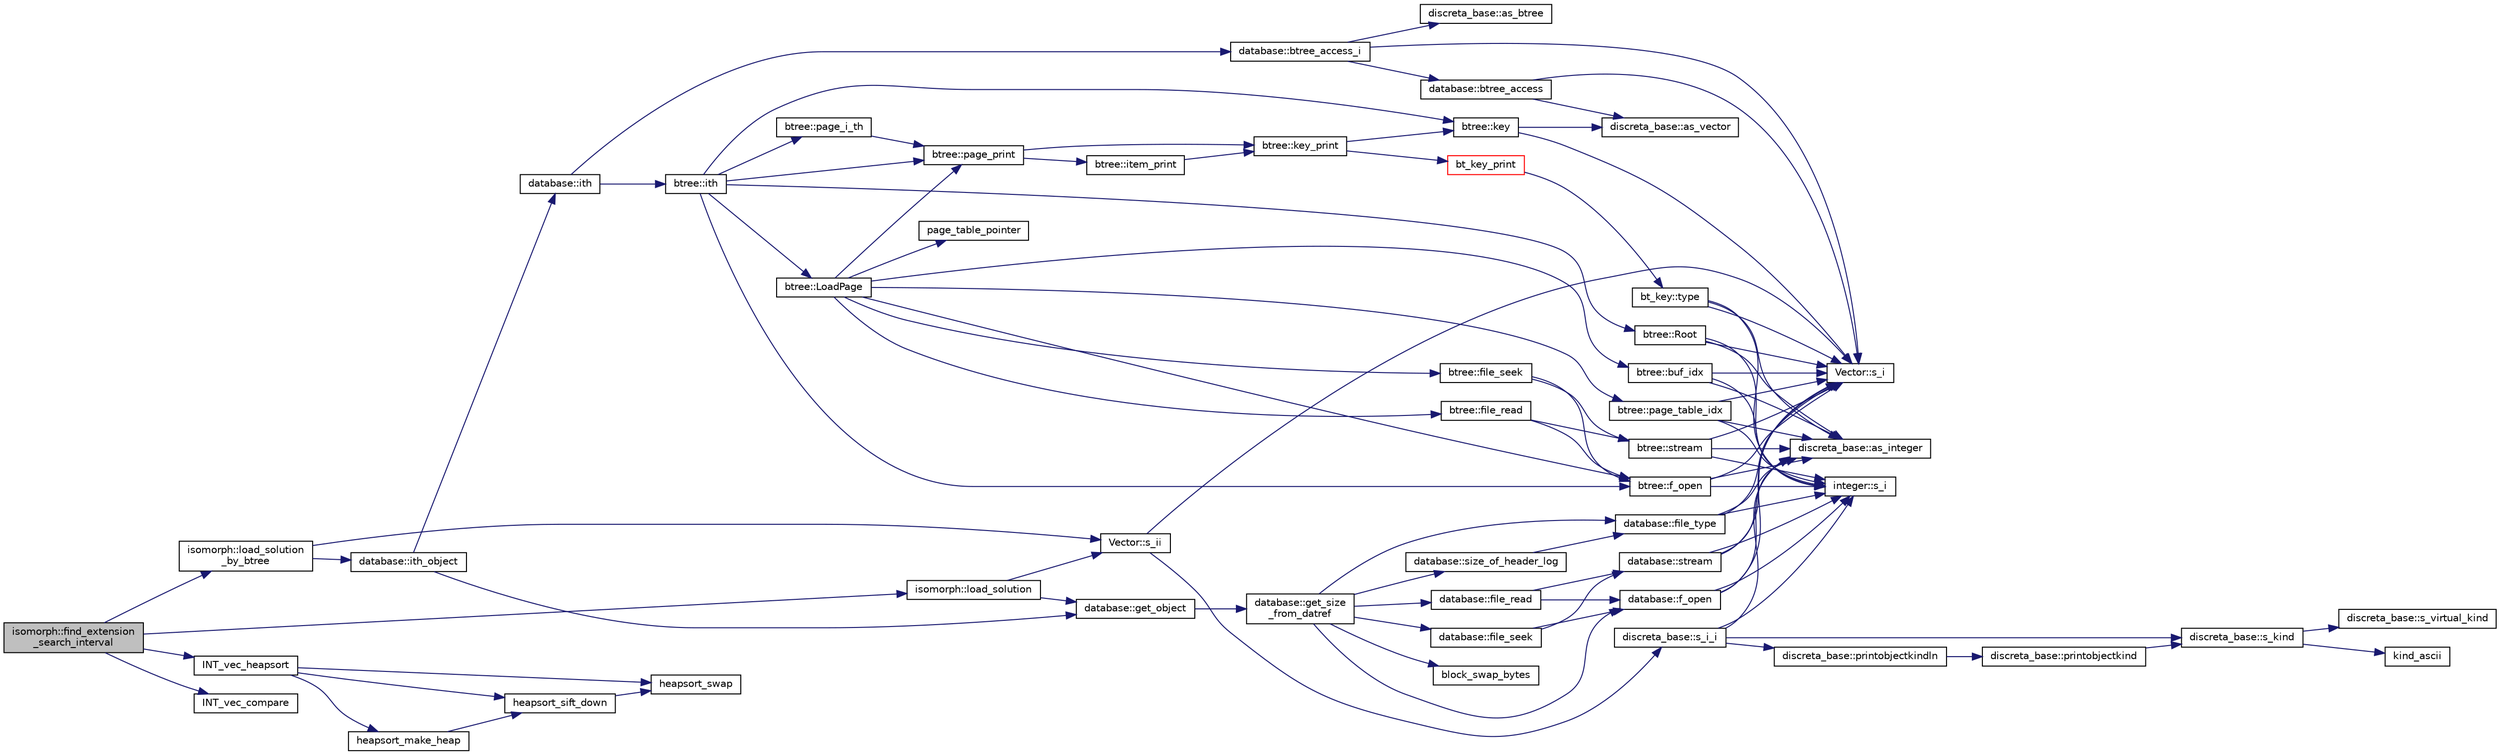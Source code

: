 digraph "isomorph::find_extension_search_interval"
{
  edge [fontname="Helvetica",fontsize="10",labelfontname="Helvetica",labelfontsize="10"];
  node [fontname="Helvetica",fontsize="10",shape=record];
  rankdir="LR";
  Node2677 [label="isomorph::find_extension\l_search_interval",height=0.2,width=0.4,color="black", fillcolor="grey75", style="filled", fontcolor="black"];
  Node2677 -> Node2678 [color="midnightblue",fontsize="10",style="solid",fontname="Helvetica"];
  Node2678 [label="isomorph::load_solution\l_by_btree",height=0.2,width=0.4,color="black", fillcolor="white", style="filled",URL="$d3/d5f/classisomorph.html#a7e1d9b879292c9f8c6a83c03073826f3"];
  Node2678 -> Node2679 [color="midnightblue",fontsize="10",style="solid",fontname="Helvetica"];
  Node2679 [label="database::ith_object",height=0.2,width=0.4,color="black", fillcolor="white", style="filled",URL="$db/d72/classdatabase.html#a1516bb38a4c846172354291271700d07"];
  Node2679 -> Node2680 [color="midnightblue",fontsize="10",style="solid",fontname="Helvetica"];
  Node2680 [label="database::ith",height=0.2,width=0.4,color="black", fillcolor="white", style="filled",URL="$db/d72/classdatabase.html#af17af33b686cba55558237b04714108f"];
  Node2680 -> Node2681 [color="midnightblue",fontsize="10",style="solid",fontname="Helvetica"];
  Node2681 [label="database::btree_access_i",height=0.2,width=0.4,color="black", fillcolor="white", style="filled",URL="$db/d72/classdatabase.html#a215047d1b32b8bd54f91a7bdca168eee"];
  Node2681 -> Node2682 [color="midnightblue",fontsize="10",style="solid",fontname="Helvetica"];
  Node2682 [label="database::btree_access",height=0.2,width=0.4,color="black", fillcolor="white", style="filled",URL="$db/d72/classdatabase.html#a30109ba5488b06111439f887fc1ac499"];
  Node2682 -> Node2683 [color="midnightblue",fontsize="10",style="solid",fontname="Helvetica"];
  Node2683 [label="Vector::s_i",height=0.2,width=0.4,color="black", fillcolor="white", style="filled",URL="$d5/db2/class_vector.html#a1c4fe1752523df8119f70dd550244871"];
  Node2682 -> Node2684 [color="midnightblue",fontsize="10",style="solid",fontname="Helvetica"];
  Node2684 [label="discreta_base::as_vector",height=0.2,width=0.4,color="black", fillcolor="white", style="filled",URL="$d7/d71/classdiscreta__base.html#a7bdd6cae39c380b128ee9e17e42cf020"];
  Node2681 -> Node2683 [color="midnightblue",fontsize="10",style="solid",fontname="Helvetica"];
  Node2681 -> Node2685 [color="midnightblue",fontsize="10",style="solid",fontname="Helvetica"];
  Node2685 [label="discreta_base::as_btree",height=0.2,width=0.4,color="black", fillcolor="white", style="filled",URL="$d7/d71/classdiscreta__base.html#a78e76674cef2ec113c17989c11288778"];
  Node2680 -> Node2686 [color="midnightblue",fontsize="10",style="solid",fontname="Helvetica"];
  Node2686 [label="btree::ith",height=0.2,width=0.4,color="black", fillcolor="white", style="filled",URL="$dd/db0/classbtree.html#aba50733eb0d292c2fd103cd6721cc1d6"];
  Node2686 -> Node2687 [color="midnightblue",fontsize="10",style="solid",fontname="Helvetica"];
  Node2687 [label="btree::f_open",height=0.2,width=0.4,color="black", fillcolor="white", style="filled",URL="$dd/db0/classbtree.html#a192d74607f02ea8e0ad631d6e6fd6704"];
  Node2687 -> Node2683 [color="midnightblue",fontsize="10",style="solid",fontname="Helvetica"];
  Node2687 -> Node2688 [color="midnightblue",fontsize="10",style="solid",fontname="Helvetica"];
  Node2688 [label="discreta_base::as_integer",height=0.2,width=0.4,color="black", fillcolor="white", style="filled",URL="$d7/d71/classdiscreta__base.html#a00d7691eaf874fd283d942692fe8dd26"];
  Node2687 -> Node2689 [color="midnightblue",fontsize="10",style="solid",fontname="Helvetica"];
  Node2689 [label="integer::s_i",height=0.2,width=0.4,color="black", fillcolor="white", style="filled",URL="$d0/de5/classinteger.html#adf28e9f94d4c844adaa950deeb80b904"];
  Node2686 -> Node2690 [color="midnightblue",fontsize="10",style="solid",fontname="Helvetica"];
  Node2690 [label="btree::Root",height=0.2,width=0.4,color="black", fillcolor="white", style="filled",URL="$dd/db0/classbtree.html#a2fd65be715ab94bf4a764c4f582a642b"];
  Node2690 -> Node2683 [color="midnightblue",fontsize="10",style="solid",fontname="Helvetica"];
  Node2690 -> Node2688 [color="midnightblue",fontsize="10",style="solid",fontname="Helvetica"];
  Node2690 -> Node2689 [color="midnightblue",fontsize="10",style="solid",fontname="Helvetica"];
  Node2686 -> Node2691 [color="midnightblue",fontsize="10",style="solid",fontname="Helvetica"];
  Node2691 [label="btree::LoadPage",height=0.2,width=0.4,color="black", fillcolor="white", style="filled",URL="$dd/db0/classbtree.html#a29d23b8b151b6b793aa1184ca6ccc947"];
  Node2691 -> Node2687 [color="midnightblue",fontsize="10",style="solid",fontname="Helvetica"];
  Node2691 -> Node2692 [color="midnightblue",fontsize="10",style="solid",fontname="Helvetica"];
  Node2692 [label="btree::buf_idx",height=0.2,width=0.4,color="black", fillcolor="white", style="filled",URL="$dd/db0/classbtree.html#a6a928fc93c93d8b5a83ad1ba699b453e"];
  Node2692 -> Node2683 [color="midnightblue",fontsize="10",style="solid",fontname="Helvetica"];
  Node2692 -> Node2688 [color="midnightblue",fontsize="10",style="solid",fontname="Helvetica"];
  Node2692 -> Node2689 [color="midnightblue",fontsize="10",style="solid",fontname="Helvetica"];
  Node2691 -> Node2693 [color="midnightblue",fontsize="10",style="solid",fontname="Helvetica"];
  Node2693 [label="page_table_pointer",height=0.2,width=0.4,color="black", fillcolor="white", style="filled",URL="$d9/d60/discreta_8h.html#a53208086adbea2817fe45f917410d9d0"];
  Node2691 -> Node2694 [color="midnightblue",fontsize="10",style="solid",fontname="Helvetica"];
  Node2694 [label="btree::page_table_idx",height=0.2,width=0.4,color="black", fillcolor="white", style="filled",URL="$dd/db0/classbtree.html#abc6a6f309e4c61cb5a7f4c4a248d384d"];
  Node2694 -> Node2683 [color="midnightblue",fontsize="10",style="solid",fontname="Helvetica"];
  Node2694 -> Node2688 [color="midnightblue",fontsize="10",style="solid",fontname="Helvetica"];
  Node2694 -> Node2689 [color="midnightblue",fontsize="10",style="solid",fontname="Helvetica"];
  Node2691 -> Node2695 [color="midnightblue",fontsize="10",style="solid",fontname="Helvetica"];
  Node2695 [label="btree::file_seek",height=0.2,width=0.4,color="black", fillcolor="white", style="filled",URL="$dd/db0/classbtree.html#a829c985973c7c164fda2d81398e13504"];
  Node2695 -> Node2687 [color="midnightblue",fontsize="10",style="solid",fontname="Helvetica"];
  Node2695 -> Node2696 [color="midnightblue",fontsize="10",style="solid",fontname="Helvetica"];
  Node2696 [label="btree::stream",height=0.2,width=0.4,color="black", fillcolor="white", style="filled",URL="$dd/db0/classbtree.html#af99e68df8c3674b7d77ed80a8bbcffac"];
  Node2696 -> Node2683 [color="midnightblue",fontsize="10",style="solid",fontname="Helvetica"];
  Node2696 -> Node2688 [color="midnightblue",fontsize="10",style="solid",fontname="Helvetica"];
  Node2696 -> Node2689 [color="midnightblue",fontsize="10",style="solid",fontname="Helvetica"];
  Node2691 -> Node2697 [color="midnightblue",fontsize="10",style="solid",fontname="Helvetica"];
  Node2697 [label="btree::file_read",height=0.2,width=0.4,color="black", fillcolor="white", style="filled",URL="$dd/db0/classbtree.html#ab0b9bbc01c3d3836048934e90aec5f6c"];
  Node2697 -> Node2687 [color="midnightblue",fontsize="10",style="solid",fontname="Helvetica"];
  Node2697 -> Node2696 [color="midnightblue",fontsize="10",style="solid",fontname="Helvetica"];
  Node2691 -> Node2698 [color="midnightblue",fontsize="10",style="solid",fontname="Helvetica"];
  Node2698 [label="btree::page_print",height=0.2,width=0.4,color="black", fillcolor="white", style="filled",URL="$dd/db0/classbtree.html#ae6ffbcdff58a0c738d1a0e27a963da5d"];
  Node2698 -> Node2699 [color="midnightblue",fontsize="10",style="solid",fontname="Helvetica"];
  Node2699 [label="btree::item_print",height=0.2,width=0.4,color="black", fillcolor="white", style="filled",URL="$dd/db0/classbtree.html#aca05a17e852f911cf7b1a971e7e7ad08"];
  Node2699 -> Node2700 [color="midnightblue",fontsize="10",style="solid",fontname="Helvetica"];
  Node2700 [label="btree::key_print",height=0.2,width=0.4,color="black", fillcolor="white", style="filled",URL="$dd/db0/classbtree.html#a4d527d5afa4891a2fa69fc1a07c48627"];
  Node2700 -> Node2701 [color="midnightblue",fontsize="10",style="solid",fontname="Helvetica"];
  Node2701 [label="bt_key_print",height=0.2,width=0.4,color="red", fillcolor="white", style="filled",URL="$d0/db3/bt__key_8_c.html#a14b2a3662044cca4e54d45f271c947aa"];
  Node2701 -> Node2702 [color="midnightblue",fontsize="10",style="solid",fontname="Helvetica"];
  Node2702 [label="bt_key::type",height=0.2,width=0.4,color="black", fillcolor="white", style="filled",URL="$d1/de5/classbt__key.html#ae788a415a20f75fe7160408a055bb33f"];
  Node2702 -> Node2683 [color="midnightblue",fontsize="10",style="solid",fontname="Helvetica"];
  Node2702 -> Node2688 [color="midnightblue",fontsize="10",style="solid",fontname="Helvetica"];
  Node2702 -> Node2689 [color="midnightblue",fontsize="10",style="solid",fontname="Helvetica"];
  Node2700 -> Node2709 [color="midnightblue",fontsize="10",style="solid",fontname="Helvetica"];
  Node2709 [label="btree::key",height=0.2,width=0.4,color="black", fillcolor="white", style="filled",URL="$dd/db0/classbtree.html#abc561b2c60acc5a699637b7eb2549503"];
  Node2709 -> Node2683 [color="midnightblue",fontsize="10",style="solid",fontname="Helvetica"];
  Node2709 -> Node2684 [color="midnightblue",fontsize="10",style="solid",fontname="Helvetica"];
  Node2698 -> Node2700 [color="midnightblue",fontsize="10",style="solid",fontname="Helvetica"];
  Node2686 -> Node2698 [color="midnightblue",fontsize="10",style="solid",fontname="Helvetica"];
  Node2686 -> Node2710 [color="midnightblue",fontsize="10",style="solid",fontname="Helvetica"];
  Node2710 [label="btree::page_i_th",height=0.2,width=0.4,color="black", fillcolor="white", style="filled",URL="$dd/db0/classbtree.html#a46150b5fbb59f760f6269ce559b38525"];
  Node2710 -> Node2698 [color="midnightblue",fontsize="10",style="solid",fontname="Helvetica"];
  Node2686 -> Node2709 [color="midnightblue",fontsize="10",style="solid",fontname="Helvetica"];
  Node2679 -> Node2711 [color="midnightblue",fontsize="10",style="solid",fontname="Helvetica"];
  Node2711 [label="database::get_object",height=0.2,width=0.4,color="black", fillcolor="white", style="filled",URL="$db/d72/classdatabase.html#a2f58ec1301addabc2fb6544038e108c6"];
  Node2711 -> Node2712 [color="midnightblue",fontsize="10",style="solid",fontname="Helvetica"];
  Node2712 [label="database::get_size\l_from_datref",height=0.2,width=0.4,color="black", fillcolor="white", style="filled",URL="$db/d72/classdatabase.html#ae71e4c19b07a2d67682fbd4b069e9a7e"];
  Node2712 -> Node2713 [color="midnightblue",fontsize="10",style="solid",fontname="Helvetica"];
  Node2713 [label="database::f_open",height=0.2,width=0.4,color="black", fillcolor="white", style="filled",URL="$db/d72/classdatabase.html#a2cac52c70b09d1a6771bddab2220b3e7"];
  Node2713 -> Node2683 [color="midnightblue",fontsize="10",style="solid",fontname="Helvetica"];
  Node2713 -> Node2688 [color="midnightblue",fontsize="10",style="solid",fontname="Helvetica"];
  Node2713 -> Node2689 [color="midnightblue",fontsize="10",style="solid",fontname="Helvetica"];
  Node2712 -> Node2714 [color="midnightblue",fontsize="10",style="solid",fontname="Helvetica"];
  Node2714 [label="database::file_type",height=0.2,width=0.4,color="black", fillcolor="white", style="filled",URL="$db/d72/classdatabase.html#a9dce80d625548b03b8317641b674cd9b"];
  Node2714 -> Node2683 [color="midnightblue",fontsize="10",style="solid",fontname="Helvetica"];
  Node2714 -> Node2688 [color="midnightblue",fontsize="10",style="solid",fontname="Helvetica"];
  Node2714 -> Node2689 [color="midnightblue",fontsize="10",style="solid",fontname="Helvetica"];
  Node2712 -> Node2715 [color="midnightblue",fontsize="10",style="solid",fontname="Helvetica"];
  Node2715 [label="database::file_seek",height=0.2,width=0.4,color="black", fillcolor="white", style="filled",URL="$db/d72/classdatabase.html#a67ff377651f4ac089241ebff60e17ed6"];
  Node2715 -> Node2713 [color="midnightblue",fontsize="10",style="solid",fontname="Helvetica"];
  Node2715 -> Node2716 [color="midnightblue",fontsize="10",style="solid",fontname="Helvetica"];
  Node2716 [label="database::stream",height=0.2,width=0.4,color="black", fillcolor="white", style="filled",URL="$db/d72/classdatabase.html#a8b91f87e7cd92b8207cbc48edde9d69e"];
  Node2716 -> Node2683 [color="midnightblue",fontsize="10",style="solid",fontname="Helvetica"];
  Node2716 -> Node2688 [color="midnightblue",fontsize="10",style="solid",fontname="Helvetica"];
  Node2716 -> Node2689 [color="midnightblue",fontsize="10",style="solid",fontname="Helvetica"];
  Node2712 -> Node2717 [color="midnightblue",fontsize="10",style="solid",fontname="Helvetica"];
  Node2717 [label="database::size_of_header_log",height=0.2,width=0.4,color="black", fillcolor="white", style="filled",URL="$db/d72/classdatabase.html#a2ed2d1231bc36e5267f6a8bac422738d"];
  Node2717 -> Node2714 [color="midnightblue",fontsize="10",style="solid",fontname="Helvetica"];
  Node2712 -> Node2718 [color="midnightblue",fontsize="10",style="solid",fontname="Helvetica"];
  Node2718 [label="database::file_read",height=0.2,width=0.4,color="black", fillcolor="white", style="filled",URL="$db/d72/classdatabase.html#ac743549af82d694be57c5a120987ed37"];
  Node2718 -> Node2713 [color="midnightblue",fontsize="10",style="solid",fontname="Helvetica"];
  Node2718 -> Node2716 [color="midnightblue",fontsize="10",style="solid",fontname="Helvetica"];
  Node2712 -> Node2719 [color="midnightblue",fontsize="10",style="solid",fontname="Helvetica"];
  Node2719 [label="block_swap_bytes",height=0.2,width=0.4,color="black", fillcolor="white", style="filled",URL="$d5/db4/io__and__os_8h.html#a55c0738dadea7a508621f4af1e9ff8f3"];
  Node2678 -> Node2720 [color="midnightblue",fontsize="10",style="solid",fontname="Helvetica"];
  Node2720 [label="Vector::s_ii",height=0.2,width=0.4,color="black", fillcolor="white", style="filled",URL="$d5/db2/class_vector.html#a75d4942cc7b9794717b4846c10520db8"];
  Node2720 -> Node2683 [color="midnightblue",fontsize="10",style="solid",fontname="Helvetica"];
  Node2720 -> Node2721 [color="midnightblue",fontsize="10",style="solid",fontname="Helvetica"];
  Node2721 [label="discreta_base::s_i_i",height=0.2,width=0.4,color="black", fillcolor="white", style="filled",URL="$d7/d71/classdiscreta__base.html#aadb92c01fbe69b3034b0214b33fbc735"];
  Node2721 -> Node2722 [color="midnightblue",fontsize="10",style="solid",fontname="Helvetica"];
  Node2722 [label="discreta_base::s_kind",height=0.2,width=0.4,color="black", fillcolor="white", style="filled",URL="$d7/d71/classdiscreta__base.html#a8a830025c74adbbc3362418a7c2ba157"];
  Node2722 -> Node2723 [color="midnightblue",fontsize="10",style="solid",fontname="Helvetica"];
  Node2723 [label="discreta_base::s_virtual_kind",height=0.2,width=0.4,color="black", fillcolor="white", style="filled",URL="$d7/d71/classdiscreta__base.html#a52778a6d6943a468be083d0785d418fb"];
  Node2722 -> Node2724 [color="midnightblue",fontsize="10",style="solid",fontname="Helvetica"];
  Node2724 [label="kind_ascii",height=0.2,width=0.4,color="black", fillcolor="white", style="filled",URL="$d9/d60/discreta_8h.html#ad0ce825a9f29bc6cec27e1b64cfe27bf"];
  Node2721 -> Node2725 [color="midnightblue",fontsize="10",style="solid",fontname="Helvetica"];
  Node2725 [label="discreta_base::printobjectkindln",height=0.2,width=0.4,color="black", fillcolor="white", style="filled",URL="$d7/d71/classdiscreta__base.html#a677ccc8f392ebedde05e453f8cf59559"];
  Node2725 -> Node2726 [color="midnightblue",fontsize="10",style="solid",fontname="Helvetica"];
  Node2726 [label="discreta_base::printobjectkind",height=0.2,width=0.4,color="black", fillcolor="white", style="filled",URL="$d7/d71/classdiscreta__base.html#aa75a1314aa706909b029664944904231"];
  Node2726 -> Node2722 [color="midnightblue",fontsize="10",style="solid",fontname="Helvetica"];
  Node2721 -> Node2688 [color="midnightblue",fontsize="10",style="solid",fontname="Helvetica"];
  Node2721 -> Node2689 [color="midnightblue",fontsize="10",style="solid",fontname="Helvetica"];
  Node2677 -> Node2727 [color="midnightblue",fontsize="10",style="solid",fontname="Helvetica"];
  Node2727 [label="isomorph::load_solution",height=0.2,width=0.4,color="black", fillcolor="white", style="filled",URL="$d3/d5f/classisomorph.html#a18df8e5d8ba2c2fe7c6d59a2d42768a5"];
  Node2727 -> Node2711 [color="midnightblue",fontsize="10",style="solid",fontname="Helvetica"];
  Node2727 -> Node2720 [color="midnightblue",fontsize="10",style="solid",fontname="Helvetica"];
  Node2677 -> Node2728 [color="midnightblue",fontsize="10",style="solid",fontname="Helvetica"];
  Node2728 [label="INT_vec_heapsort",height=0.2,width=0.4,color="black", fillcolor="white", style="filled",URL="$d5/de2/foundations_2data__structures_2data__structures_8h.html#a3590ad9987f801fbfc94634300182f39"];
  Node2728 -> Node2729 [color="midnightblue",fontsize="10",style="solid",fontname="Helvetica"];
  Node2729 [label="heapsort_make_heap",height=0.2,width=0.4,color="black", fillcolor="white", style="filled",URL="$d4/dd7/sorting_8_c.html#a42f24453d7d77eeb1338ebd1a13cfdbb"];
  Node2729 -> Node2730 [color="midnightblue",fontsize="10",style="solid",fontname="Helvetica"];
  Node2730 [label="heapsort_sift_down",height=0.2,width=0.4,color="black", fillcolor="white", style="filled",URL="$d4/dd7/sorting_8_c.html#a65cbb1a6a3f01f511673705437ddc18b"];
  Node2730 -> Node2731 [color="midnightblue",fontsize="10",style="solid",fontname="Helvetica"];
  Node2731 [label="heapsort_swap",height=0.2,width=0.4,color="black", fillcolor="white", style="filled",URL="$d4/dd7/sorting_8_c.html#a8f048362e6065297b19b6975bcbbfcc6"];
  Node2728 -> Node2731 [color="midnightblue",fontsize="10",style="solid",fontname="Helvetica"];
  Node2728 -> Node2730 [color="midnightblue",fontsize="10",style="solid",fontname="Helvetica"];
  Node2677 -> Node2732 [color="midnightblue",fontsize="10",style="solid",fontname="Helvetica"];
  Node2732 [label="INT_vec_compare",height=0.2,width=0.4,color="black", fillcolor="white", style="filled",URL="$d5/de2/foundations_2data__structures_2data__structures_8h.html#ac1a17fca23fb4a338aef8547a4c2fded"];
}
